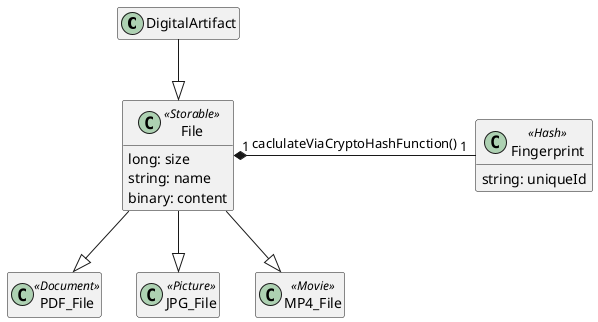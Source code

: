@startuml
'https://plantuml.com/class-diagram

hide empty members

class DigitalArtifact
class File <<Storable>> {
 long: size
 string: name
 binary: content
}
class Fingerprint <<Hash>> {
  string: uniqueId
}
class PDF_File <<Document>>
class JPG_File <<Picture>>
class MP4_File <<Movie>>

DigitalArtifact --|> File
File "1" *- "1" Fingerprint : caclulateViaCryptoHashFunction()
File --|> PDF_File
File --|> JPG_File
File --|> MP4_File

@enduml
